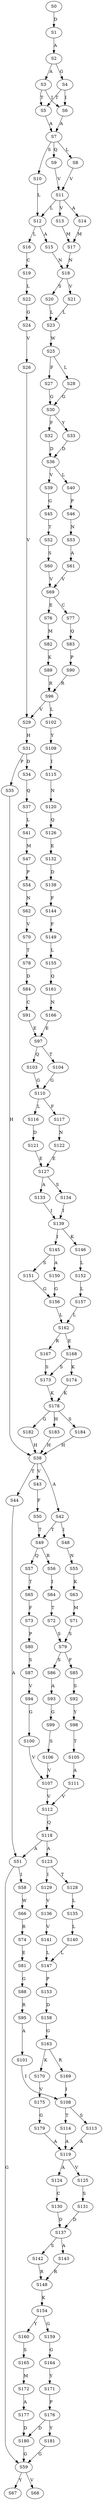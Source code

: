 strict digraph  {
	S0 -> S1 [ label = D ];
	S1 -> S2 [ label = A ];
	S2 -> S3 [ label = A ];
	S2 -> S4 [ label = G ];
	S3 -> S5 [ label = T ];
	S3 -> S6 [ label = I ];
	S4 -> S5 [ label = T ];
	S4 -> S6 [ label = I ];
	S5 -> S7 [ label = A ];
	S6 -> S7 [ label = A ];
	S7 -> S8 [ label = L ];
	S7 -> S9 [ label = Q ];
	S7 -> S10 [ label = S ];
	S8 -> S11 [ label = V ];
	S9 -> S11 [ label = V ];
	S10 -> S12 [ label = L ];
	S11 -> S13 [ label = V ];
	S11 -> S14 [ label = A ];
	S11 -> S12 [ label = L ];
	S12 -> S15 [ label = A ];
	S12 -> S16 [ label = L ];
	S13 -> S17 [ label = M ];
	S14 -> S17 [ label = M ];
	S15 -> S18 [ label = N ];
	S16 -> S19 [ label = C ];
	S17 -> S18 [ label = N ];
	S18 -> S20 [ label = S ];
	S18 -> S21 [ label = V ];
	S19 -> S22 [ label = L ];
	S20 -> S23 [ label = L ];
	S21 -> S23 [ label = L ];
	S22 -> S24 [ label = G ];
	S23 -> S25 [ label = W ];
	S24 -> S26 [ label = V ];
	S25 -> S27 [ label = F ];
	S25 -> S28 [ label = L ];
	S26 -> S29 [ label = V ];
	S27 -> S30 [ label = G ];
	S28 -> S30 [ label = G ];
	S29 -> S31 [ label = H ];
	S30 -> S32 [ label = F ];
	S30 -> S33 [ label = Y ];
	S31 -> S34 [ label = D ];
	S31 -> S35 [ label = P ];
	S32 -> S36 [ label = D ];
	S33 -> S36 [ label = D ];
	S34 -> S37 [ label = Q ];
	S35 -> S38 [ label = H ];
	S36 -> S39 [ label = V ];
	S36 -> S40 [ label = L ];
	S37 -> S41 [ label = L ];
	S38 -> S42 [ label = A ];
	S38 -> S43 [ label = V ];
	S38 -> S44 [ label = T ];
	S39 -> S45 [ label = G ];
	S40 -> S46 [ label = P ];
	S41 -> S47 [ label = M ];
	S42 -> S48 [ label = I ];
	S42 -> S49 [ label = T ];
	S43 -> S50 [ label = F ];
	S44 -> S51 [ label = A ];
	S45 -> S52 [ label = T ];
	S46 -> S53 [ label = N ];
	S47 -> S54 [ label = P ];
	S48 -> S55 [ label = N ];
	S49 -> S56 [ label = R ];
	S49 -> S57 [ label = Q ];
	S50 -> S49 [ label = T ];
	S51 -> S58 [ label = I ];
	S51 -> S59 [ label = G ];
	S52 -> S60 [ label = S ];
	S53 -> S61 [ label = A ];
	S54 -> S62 [ label = N ];
	S55 -> S63 [ label = K ];
	S56 -> S64 [ label = I ];
	S57 -> S65 [ label = T ];
	S58 -> S66 [ label = W ];
	S59 -> S67 [ label = Y ];
	S59 -> S68 [ label = V ];
	S60 -> S69 [ label = V ];
	S61 -> S69 [ label = V ];
	S62 -> S70 [ label = V ];
	S63 -> S71 [ label = M ];
	S64 -> S72 [ label = T ];
	S65 -> S73 [ label = F ];
	S66 -> S74 [ label = R ];
	S69 -> S76 [ label = E ];
	S69 -> S77 [ label = C ];
	S70 -> S78 [ label = T ];
	S71 -> S79 [ label = S ];
	S72 -> S79 [ label = S ];
	S73 -> S80 [ label = P ];
	S74 -> S81 [ label = E ];
	S76 -> S82 [ label = M ];
	S77 -> S83 [ label = Q ];
	S78 -> S84 [ label = D ];
	S79 -> S85 [ label = F ];
	S79 -> S86 [ label = S ];
	S80 -> S87 [ label = S ];
	S81 -> S88 [ label = G ];
	S82 -> S89 [ label = K ];
	S83 -> S90 [ label = P ];
	S84 -> S91 [ label = C ];
	S85 -> S92 [ label = S ];
	S86 -> S93 [ label = A ];
	S87 -> S94 [ label = V ];
	S88 -> S95 [ label = R ];
	S89 -> S96 [ label = R ];
	S90 -> S96 [ label = R ];
	S91 -> S97 [ label = E ];
	S92 -> S98 [ label = Y ];
	S93 -> S99 [ label = G ];
	S94 -> S100 [ label = G ];
	S95 -> S101 [ label = A ];
	S96 -> S29 [ label = V ];
	S96 -> S102 [ label = L ];
	S97 -> S103 [ label = Q ];
	S97 -> S104 [ label = T ];
	S98 -> S105 [ label = T ];
	S99 -> S106 [ label = S ];
	S100 -> S107 [ label = V ];
	S101 -> S108 [ label = I ];
	S102 -> S109 [ label = Y ];
	S103 -> S110 [ label = G ];
	S104 -> S110 [ label = G ];
	S105 -> S111 [ label = A ];
	S106 -> S107 [ label = V ];
	S107 -> S112 [ label = V ];
	S108 -> S113 [ label = S ];
	S108 -> S114 [ label = T ];
	S109 -> S115 [ label = I ];
	S110 -> S116 [ label = L ];
	S110 -> S117 [ label = F ];
	S111 -> S112 [ label = V ];
	S112 -> S118 [ label = Q ];
	S113 -> S119 [ label = A ];
	S114 -> S119 [ label = A ];
	S115 -> S120 [ label = N ];
	S116 -> S121 [ label = D ];
	S117 -> S122 [ label = N ];
	S118 -> S123 [ label = A ];
	S118 -> S51 [ label = A ];
	S119 -> S124 [ label = A ];
	S119 -> S125 [ label = V ];
	S120 -> S126 [ label = Q ];
	S121 -> S127 [ label = E ];
	S122 -> S127 [ label = E ];
	S123 -> S128 [ label = T ];
	S123 -> S129 [ label = I ];
	S124 -> S130 [ label = C ];
	S125 -> S131 [ label = S ];
	S126 -> S132 [ label = E ];
	S127 -> S133 [ label = A ];
	S127 -> S134 [ label = S ];
	S128 -> S135 [ label = L ];
	S129 -> S136 [ label = V ];
	S130 -> S137 [ label = D ];
	S131 -> S137 [ label = D ];
	S132 -> S138 [ label = D ];
	S133 -> S139 [ label = I ];
	S134 -> S139 [ label = I ];
	S135 -> S140 [ label = L ];
	S136 -> S141 [ label = V ];
	S137 -> S142 [ label = S ];
	S137 -> S143 [ label = A ];
	S138 -> S144 [ label = F ];
	S139 -> S145 [ label = I ];
	S139 -> S146 [ label = K ];
	S140 -> S147 [ label = L ];
	S141 -> S147 [ label = L ];
	S142 -> S148 [ label = R ];
	S143 -> S148 [ label = R ];
	S144 -> S149 [ label = F ];
	S145 -> S150 [ label = A ];
	S145 -> S151 [ label = S ];
	S146 -> S152 [ label = L ];
	S147 -> S153 [ label = P ];
	S148 -> S154 [ label = K ];
	S149 -> S155 [ label = L ];
	S150 -> S156 [ label = G ];
	S151 -> S156 [ label = G ];
	S152 -> S157 [ label = L ];
	S153 -> S158 [ label = D ];
	S154 -> S159 [ label = G ];
	S154 -> S160 [ label = Y ];
	S155 -> S161 [ label = Q ];
	S156 -> S162 [ label = L ];
	S157 -> S162 [ label = L ];
	S158 -> S163 [ label = G ];
	S159 -> S164 [ label = G ];
	S160 -> S165 [ label = S ];
	S161 -> S166 [ label = N ];
	S162 -> S167 [ label = R ];
	S162 -> S168 [ label = E ];
	S163 -> S169 [ label = R ];
	S163 -> S170 [ label = K ];
	S164 -> S171 [ label = Y ];
	S165 -> S172 [ label = M ];
	S166 -> S97 [ label = E ];
	S167 -> S173 [ label = S ];
	S168 -> S173 [ label = S ];
	S168 -> S174 [ label = K ];
	S169 -> S108 [ label = I ];
	S170 -> S175 [ label = V ];
	S171 -> S176 [ label = P ];
	S172 -> S177 [ label = A ];
	S173 -> S178 [ label = K ];
	S174 -> S178 [ label = K ];
	S175 -> S179 [ label = G ];
	S176 -> S180 [ label = D ];
	S176 -> S181 [ label = Y ];
	S177 -> S180 [ label = D ];
	S178 -> S182 [ label = G ];
	S178 -> S183 [ label = H ];
	S178 -> S184 [ label = S ];
	S179 -> S119 [ label = A ];
	S180 -> S59 [ label = G ];
	S181 -> S59 [ label = G ];
	S182 -> S38 [ label = H ];
	S183 -> S38 [ label = H ];
	S184 -> S38 [ label = H ];
}
